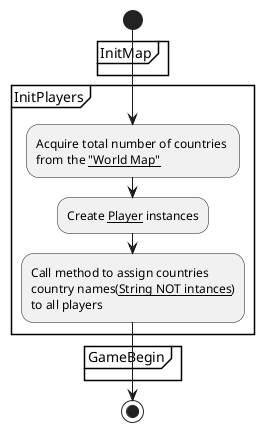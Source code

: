 @startuml
start
partition InitMap{
}
partition InitPlayers{
    :Acquire total number of countries \nfrom the __"World Map"__;
    :Create __Player__ instances;
    :Call method to assign countries\ncountry names(__String NOT intances__)\nto all players;
}

partition GameBegin{
}
stop
@enduml